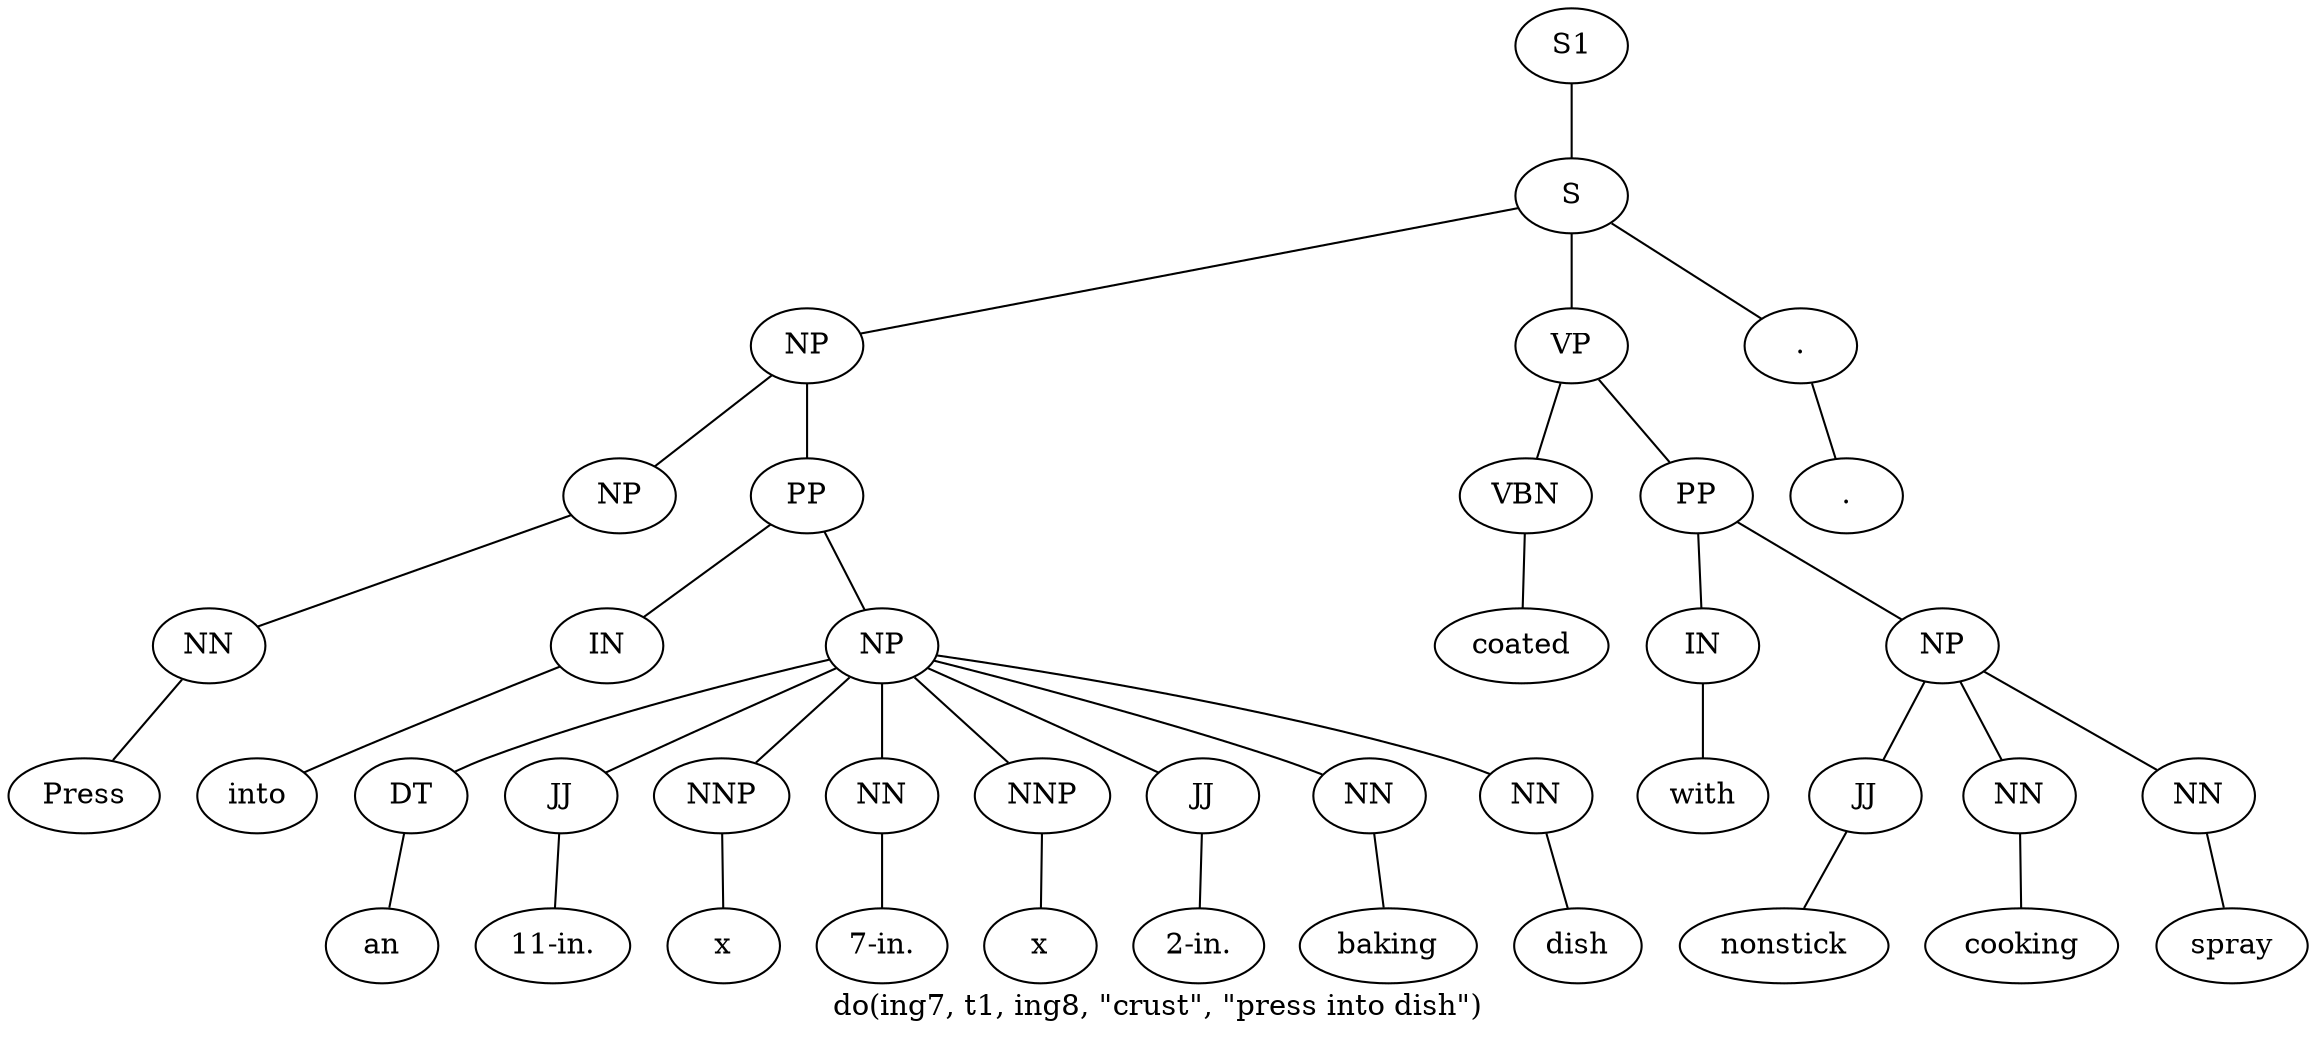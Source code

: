 graph SyntaxGraph {
	label = "do(ing7, t1, ing8, \"crust\", \"press into dish\")";
	Node0 [label="S1"];
	Node1 [label="S"];
	Node2 [label="NP"];
	Node3 [label="NP"];
	Node4 [label="NN"];
	Node5 [label="Press"];
	Node6 [label="PP"];
	Node7 [label="IN"];
	Node8 [label="into"];
	Node9 [label="NP"];
	Node10 [label="DT"];
	Node11 [label="an"];
	Node12 [label="JJ"];
	Node13 [label="11-in."];
	Node14 [label="NNP"];
	Node15 [label="x"];
	Node16 [label="NN"];
	Node17 [label="7-in."];
	Node18 [label="NNP"];
	Node19 [label="x"];
	Node20 [label="JJ"];
	Node21 [label="2-in."];
	Node22 [label="NN"];
	Node23 [label="baking"];
	Node24 [label="NN"];
	Node25 [label="dish"];
	Node26 [label="VP"];
	Node27 [label="VBN"];
	Node28 [label="coated"];
	Node29 [label="PP"];
	Node30 [label="IN"];
	Node31 [label="with"];
	Node32 [label="NP"];
	Node33 [label="JJ"];
	Node34 [label="nonstick"];
	Node35 [label="NN"];
	Node36 [label="cooking"];
	Node37 [label="NN"];
	Node38 [label="spray"];
	Node39 [label="."];
	Node40 [label="."];

	Node0 -- Node1;
	Node1 -- Node2;
	Node1 -- Node26;
	Node1 -- Node39;
	Node2 -- Node3;
	Node2 -- Node6;
	Node3 -- Node4;
	Node4 -- Node5;
	Node6 -- Node7;
	Node6 -- Node9;
	Node7 -- Node8;
	Node9 -- Node10;
	Node9 -- Node12;
	Node9 -- Node14;
	Node9 -- Node16;
	Node9 -- Node18;
	Node9 -- Node20;
	Node9 -- Node22;
	Node9 -- Node24;
	Node10 -- Node11;
	Node12 -- Node13;
	Node14 -- Node15;
	Node16 -- Node17;
	Node18 -- Node19;
	Node20 -- Node21;
	Node22 -- Node23;
	Node24 -- Node25;
	Node26 -- Node27;
	Node26 -- Node29;
	Node27 -- Node28;
	Node29 -- Node30;
	Node29 -- Node32;
	Node30 -- Node31;
	Node32 -- Node33;
	Node32 -- Node35;
	Node32 -- Node37;
	Node33 -- Node34;
	Node35 -- Node36;
	Node37 -- Node38;
	Node39 -- Node40;
}